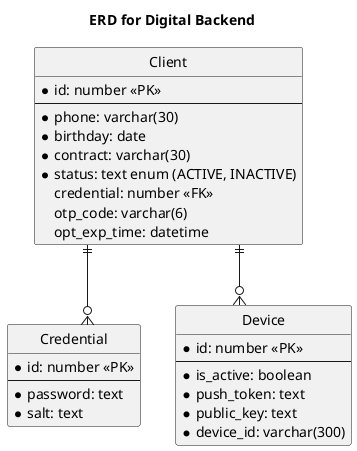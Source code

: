 @startuml
title "ERD for Digital Backend"
'skinparam dpi 300
skinparam linetype ortho
hide circle

entity "Client" as client {
    *id: number <<PK>>
    --
    *phone: varchar(30)
    *birthday: date
    *contract: varchar(30)
    *status: text enum (ACTIVE, INACTIVE)
    credential: number <<FK>>
    otp_code: varchar(6)
    opt_exp_time: datetime
}

entity "Credential" as cred {
    *id: number <<PK>>
    --
    *password: text
    *salt: text
}

entity "Device" as device {
    *id: number <<PK>>
    --
    *is_active: boolean
    *push_token: text
    *public_key: text
    *device_id: varchar(300)
}

client ||--o{ cred
client ||--o{ device

@enduml